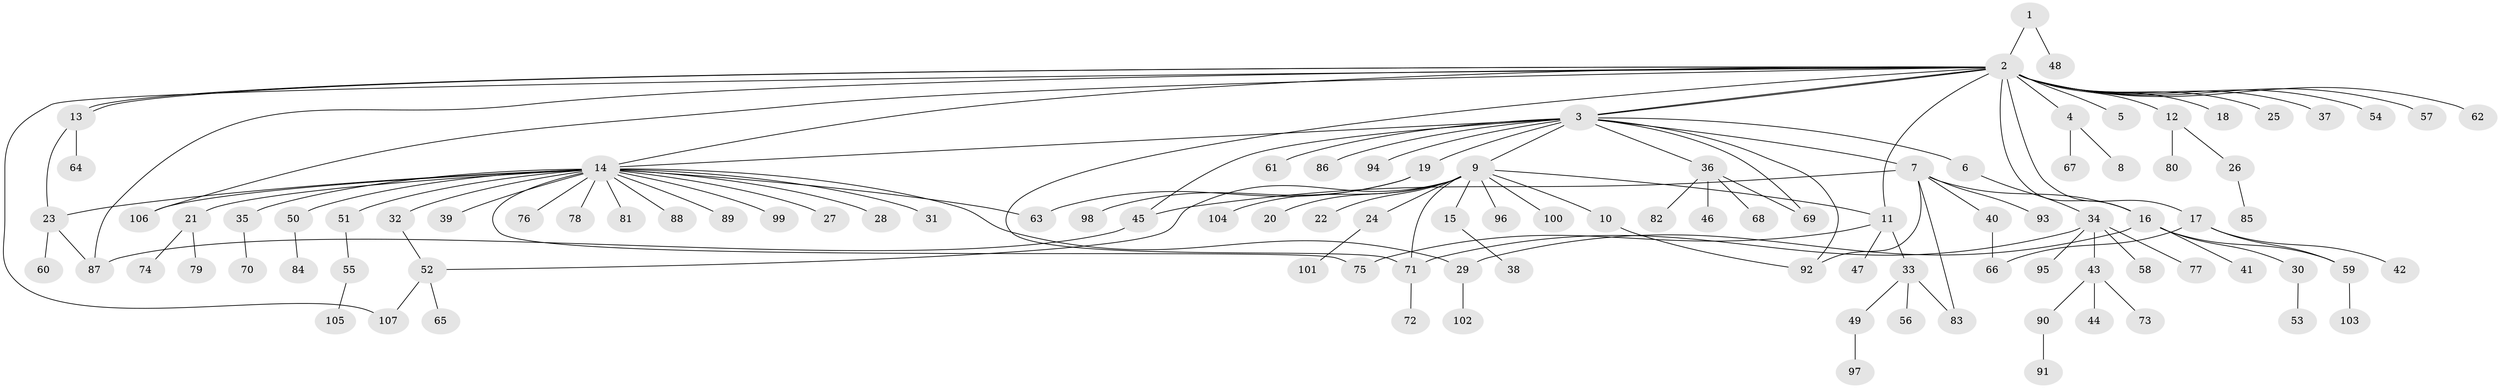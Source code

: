 // coarse degree distribution, {1: 0.46296296296296297, 14: 0.018518518518518517, 12: 0.018518518518518517, 2: 0.2037037037037037, 6: 0.018518518518518517, 11: 0.018518518518518517, 3: 0.1111111111111111, 4: 0.07407407407407407, 9: 0.018518518518518517, 5: 0.05555555555555555}
// Generated by graph-tools (version 1.1) at 2025/50/03/04/25 22:50:31]
// undirected, 107 vertices, 129 edges
graph export_dot {
  node [color=gray90,style=filled];
  1;
  2;
  3;
  4;
  5;
  6;
  7;
  8;
  9;
  10;
  11;
  12;
  13;
  14;
  15;
  16;
  17;
  18;
  19;
  20;
  21;
  22;
  23;
  24;
  25;
  26;
  27;
  28;
  29;
  30;
  31;
  32;
  33;
  34;
  35;
  36;
  37;
  38;
  39;
  40;
  41;
  42;
  43;
  44;
  45;
  46;
  47;
  48;
  49;
  50;
  51;
  52;
  53;
  54;
  55;
  56;
  57;
  58;
  59;
  60;
  61;
  62;
  63;
  64;
  65;
  66;
  67;
  68;
  69;
  70;
  71;
  72;
  73;
  74;
  75;
  76;
  77;
  78;
  79;
  80;
  81;
  82;
  83;
  84;
  85;
  86;
  87;
  88;
  89;
  90;
  91;
  92;
  93;
  94;
  95;
  96;
  97;
  98;
  99;
  100;
  101;
  102;
  103;
  104;
  105;
  106;
  107;
  1 -- 2;
  1 -- 48;
  2 -- 3;
  2 -- 3;
  2 -- 4;
  2 -- 5;
  2 -- 11;
  2 -- 12;
  2 -- 13;
  2 -- 13;
  2 -- 14;
  2 -- 16;
  2 -- 17;
  2 -- 18;
  2 -- 25;
  2 -- 37;
  2 -- 54;
  2 -- 57;
  2 -- 62;
  2 -- 71;
  2 -- 87;
  2 -- 106;
  2 -- 107;
  3 -- 6;
  3 -- 7;
  3 -- 9;
  3 -- 14;
  3 -- 19;
  3 -- 36;
  3 -- 45;
  3 -- 61;
  3 -- 69;
  3 -- 86;
  3 -- 92;
  3 -- 94;
  4 -- 8;
  4 -- 67;
  6 -- 34;
  7 -- 16;
  7 -- 40;
  7 -- 45;
  7 -- 83;
  7 -- 92;
  7 -- 93;
  9 -- 10;
  9 -- 11;
  9 -- 15;
  9 -- 20;
  9 -- 22;
  9 -- 24;
  9 -- 52;
  9 -- 71;
  9 -- 96;
  9 -- 100;
  9 -- 104;
  10 -- 92;
  11 -- 33;
  11 -- 47;
  11 -- 75;
  12 -- 26;
  12 -- 80;
  13 -- 23;
  13 -- 64;
  14 -- 21;
  14 -- 23;
  14 -- 27;
  14 -- 28;
  14 -- 29;
  14 -- 31;
  14 -- 32;
  14 -- 35;
  14 -- 39;
  14 -- 50;
  14 -- 51;
  14 -- 63;
  14 -- 75;
  14 -- 76;
  14 -- 78;
  14 -- 81;
  14 -- 88;
  14 -- 89;
  14 -- 99;
  14 -- 106;
  15 -- 38;
  16 -- 29;
  16 -- 30;
  16 -- 41;
  16 -- 59;
  17 -- 42;
  17 -- 59;
  17 -- 66;
  19 -- 63;
  19 -- 98;
  21 -- 74;
  21 -- 79;
  23 -- 60;
  23 -- 87;
  24 -- 101;
  26 -- 85;
  29 -- 102;
  30 -- 53;
  32 -- 52;
  33 -- 49;
  33 -- 56;
  33 -- 83;
  34 -- 43;
  34 -- 58;
  34 -- 71;
  34 -- 77;
  34 -- 95;
  35 -- 70;
  36 -- 46;
  36 -- 68;
  36 -- 69;
  36 -- 82;
  40 -- 66;
  43 -- 44;
  43 -- 73;
  43 -- 90;
  45 -- 87;
  49 -- 97;
  50 -- 84;
  51 -- 55;
  52 -- 65;
  52 -- 107;
  55 -- 105;
  59 -- 103;
  71 -- 72;
  90 -- 91;
}
